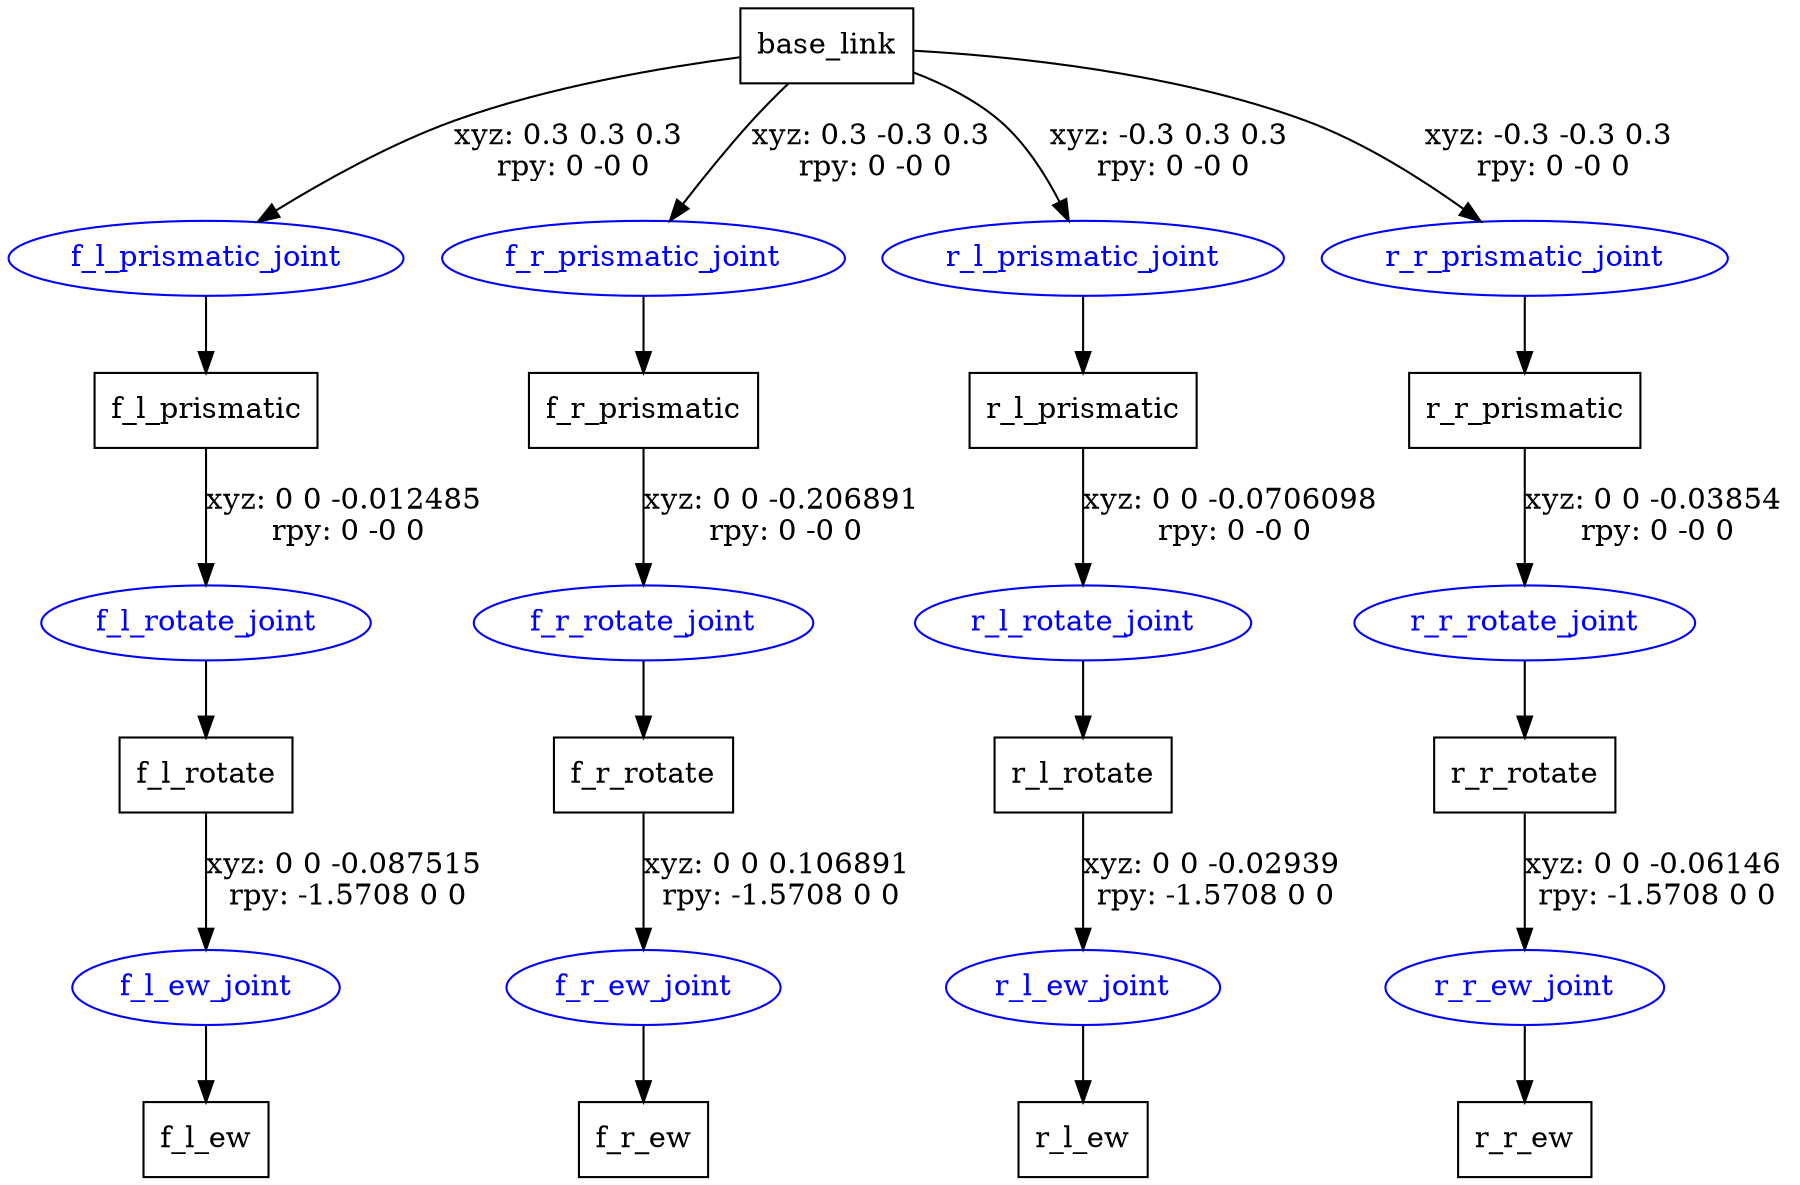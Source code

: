 digraph G {
node [shape=box];
"base_link" [label="base_link"];
"f_l_prismatic" [label="f_l_prismatic"];
"f_l_rotate" [label="f_l_rotate"];
"f_l_ew" [label="f_l_ew"];
"f_r_prismatic" [label="f_r_prismatic"];
"f_r_rotate" [label="f_r_rotate"];
"f_r_ew" [label="f_r_ew"];
"r_l_prismatic" [label="r_l_prismatic"];
"r_l_rotate" [label="r_l_rotate"];
"r_l_ew" [label="r_l_ew"];
"r_r_prismatic" [label="r_r_prismatic"];
"r_r_rotate" [label="r_r_rotate"];
"r_r_ew" [label="r_r_ew"];
node [shape=ellipse, color=blue, fontcolor=blue];
"base_link" -> "f_l_prismatic_joint" [label="xyz: 0.3 0.3 0.3 \nrpy: 0 -0 0"]
"f_l_prismatic_joint" -> "f_l_prismatic"
"f_l_prismatic" -> "f_l_rotate_joint" [label="xyz: 0 0 -0.012485 \nrpy: 0 -0 0"]
"f_l_rotate_joint" -> "f_l_rotate"
"f_l_rotate" -> "f_l_ew_joint" [label="xyz: 0 0 -0.087515 \nrpy: -1.5708 0 0"]
"f_l_ew_joint" -> "f_l_ew"
"base_link" -> "f_r_prismatic_joint" [label="xyz: 0.3 -0.3 0.3 \nrpy: 0 -0 0"]
"f_r_prismatic_joint" -> "f_r_prismatic"
"f_r_prismatic" -> "f_r_rotate_joint" [label="xyz: 0 0 -0.206891 \nrpy: 0 -0 0"]
"f_r_rotate_joint" -> "f_r_rotate"
"f_r_rotate" -> "f_r_ew_joint" [label="xyz: 0 0 0.106891 \nrpy: -1.5708 0 0"]
"f_r_ew_joint" -> "f_r_ew"
"base_link" -> "r_l_prismatic_joint" [label="xyz: -0.3 0.3 0.3 \nrpy: 0 -0 0"]
"r_l_prismatic_joint" -> "r_l_prismatic"
"r_l_prismatic" -> "r_l_rotate_joint" [label="xyz: 0 0 -0.0706098 \nrpy: 0 -0 0"]
"r_l_rotate_joint" -> "r_l_rotate"
"r_l_rotate" -> "r_l_ew_joint" [label="xyz: 0 0 -0.02939 \nrpy: -1.5708 0 0"]
"r_l_ew_joint" -> "r_l_ew"
"base_link" -> "r_r_prismatic_joint" [label="xyz: -0.3 -0.3 0.3 \nrpy: 0 -0 0"]
"r_r_prismatic_joint" -> "r_r_prismatic"
"r_r_prismatic" -> "r_r_rotate_joint" [label="xyz: 0 0 -0.03854 \nrpy: 0 -0 0"]
"r_r_rotate_joint" -> "r_r_rotate"
"r_r_rotate" -> "r_r_ew_joint" [label="xyz: 0 0 -0.06146 \nrpy: -1.5708 0 0"]
"r_r_ew_joint" -> "r_r_ew"
}
